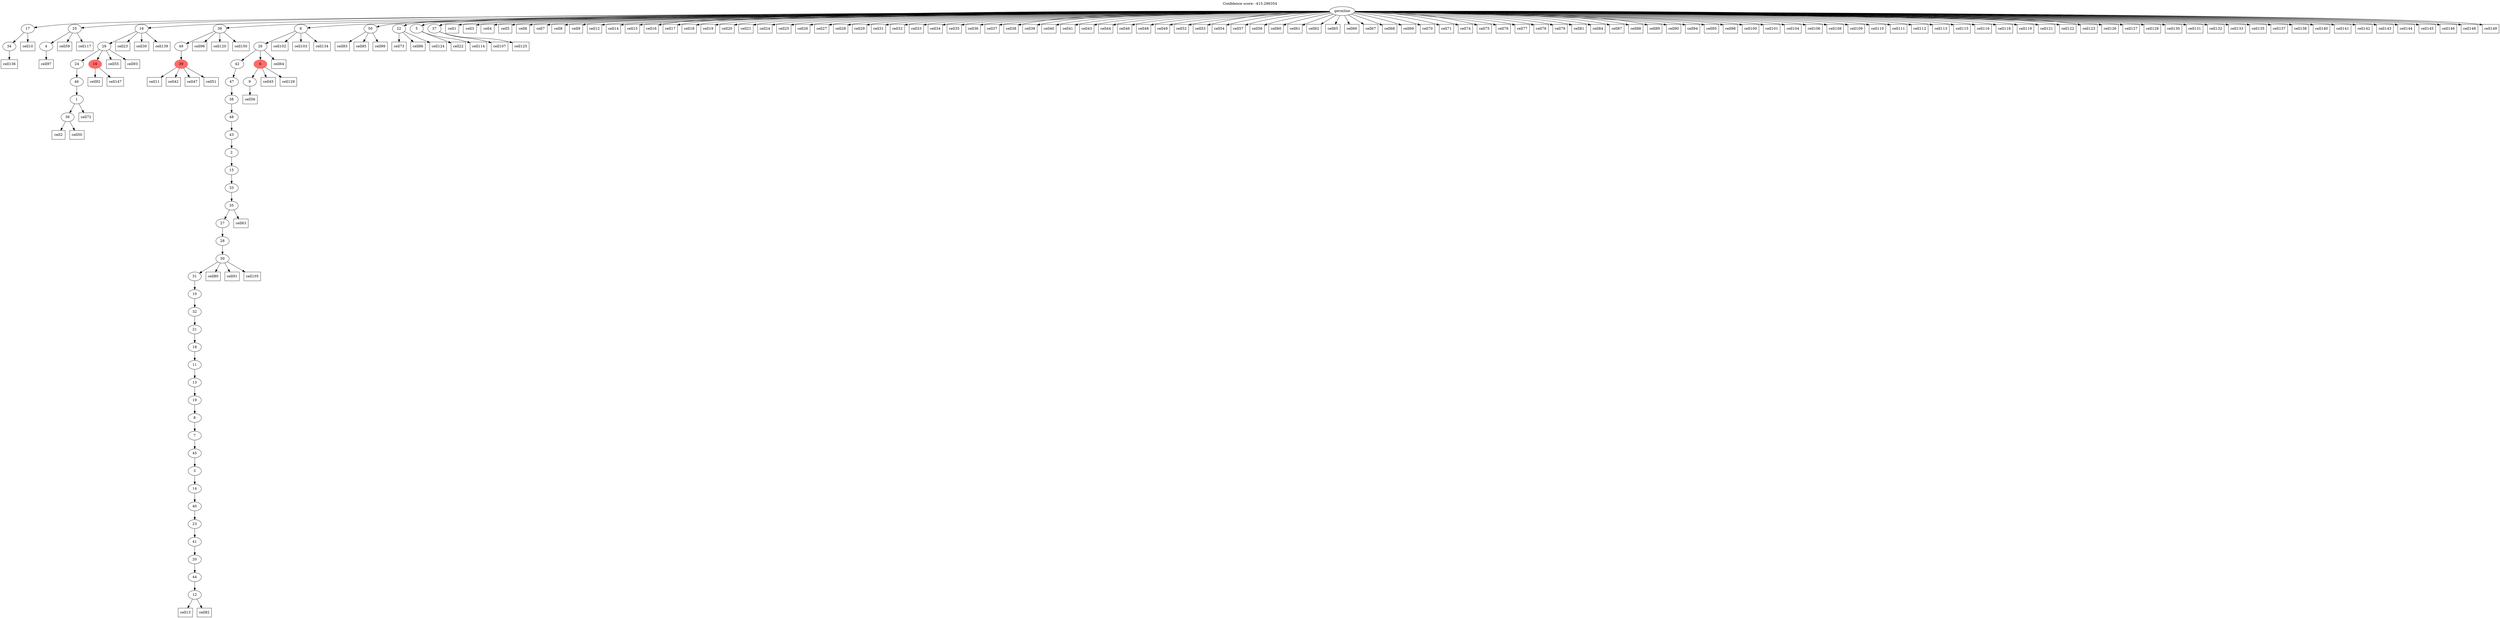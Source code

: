 digraph g {
	"50" -> "51";
	"51" [label="34"];
	"48" -> "49";
	"49" [label="4"];
	"45" -> "46";
	"46" [label="36"];
	"44" -> "45";
	"45" [label="1"];
	"43" -> "44";
	"44" [label="46"];
	"41" -> "42";
	"42" [color=indianred1, style=filled, label="16"];
	"41" -> "43";
	"43" [label="24"];
	"40" -> "41";
	"41" [label="29"];
	"38" -> "39";
	"39" [color=indianred1, style=filled, label="39"];
	"37" -> "38";
	"38" [label="49"];
	"34" -> "35";
	"35" [label="12"];
	"33" -> "34";
	"34" [label="44"];
	"32" -> "33";
	"33" [label="20"];
	"31" -> "32";
	"32" [label="41"];
	"30" -> "31";
	"31" [label="23"];
	"29" -> "30";
	"30" [label="40"];
	"28" -> "29";
	"29" [label="14"];
	"27" -> "28";
	"28" [label="3"];
	"26" -> "27";
	"27" [label="45"];
	"25" -> "26";
	"26" [label="7"];
	"24" -> "25";
	"25" [label="8"];
	"23" -> "24";
	"24" [label="19"];
	"22" -> "23";
	"23" [label="13"];
	"21" -> "22";
	"22" [label="11"];
	"20" -> "21";
	"21" [label="18"];
	"19" -> "20";
	"20" [label="21"];
	"18" -> "19";
	"19" [label="32"];
	"17" -> "18";
	"18" [label="10"];
	"16" -> "17";
	"17" [label="31"];
	"15" -> "16";
	"16" [label="30"];
	"14" -> "15";
	"15" [label="28"];
	"13" -> "14";
	"14" [label="27"];
	"12" -> "13";
	"13" [label="35"];
	"11" -> "12";
	"12" [label="33"];
	"10" -> "11";
	"11" [label="15"];
	"9" -> "10";
	"10" [label="2"];
	"8" -> "9";
	"9" [label="43"];
	"7" -> "8";
	"8" [label="48"];
	"6" -> "7";
	"7" [label="38"];
	"5" -> "6";
	"6" [label="47"];
	"3" -> "4";
	"4" [label="9"];
	"2" -> "3";
	"3" [color=indianred1, style=filled, label="6"];
	"2" -> "5";
	"5" [label="42"];
	"1" -> "2";
	"2" [label="26"];
	"0" -> "1";
	"1" [label="6"];
	"0" -> "36";
	"36" [label="50"];
	"0" -> "37";
	"37" [label="39"];
	"0" -> "40";
	"40" [label="16"];
	"0" -> "47";
	"47" [label="22"];
	"0" -> "48";
	"48" [label="25"];
	"0" -> "50";
	"50" [label="17"];
	"0" -> "52";
	"52" [label="5"];
	"0" -> "53";
	"53" [label="37"];
	"0" [label="germline"];
	"0" -> "cell1";
	"cell1" [shape=box];
	"46" -> "cell2";
	"cell2" [shape=box];
	"0" -> "cell3";
	"cell3" [shape=box];
	"0" -> "cell4";
	"cell4" [shape=box];
	"0" -> "cell5";
	"cell5" [shape=box];
	"0" -> "cell6";
	"cell6" [shape=box];
	"0" -> "cell7";
	"cell7" [shape=box];
	"0" -> "cell8";
	"cell8" [shape=box];
	"0" -> "cell9";
	"cell9" [shape=box];
	"50" -> "cell10";
	"cell10" [shape=box];
	"39" -> "cell11";
	"cell11" [shape=box];
	"0" -> "cell12";
	"cell12" [shape=box];
	"35" -> "cell13";
	"cell13" [shape=box];
	"0" -> "cell14";
	"cell14" [shape=box];
	"0" -> "cell15";
	"cell15" [shape=box];
	"0" -> "cell16";
	"cell16" [shape=box];
	"0" -> "cell17";
	"cell17" [shape=box];
	"0" -> "cell18";
	"cell18" [shape=box];
	"0" -> "cell19";
	"cell19" [shape=box];
	"0" -> "cell20";
	"cell20" [shape=box];
	"0" -> "cell21";
	"cell21" [shape=box];
	"52" -> "cell22";
	"cell22" [shape=box];
	"40" -> "cell23";
	"cell23" [shape=box];
	"0" -> "cell24";
	"cell24" [shape=box];
	"0" -> "cell25";
	"cell25" [shape=box];
	"0" -> "cell26";
	"cell26" [shape=box];
	"0" -> "cell27";
	"cell27" [shape=box];
	"0" -> "cell28";
	"cell28" [shape=box];
	"0" -> "cell29";
	"cell29" [shape=box];
	"40" -> "cell30";
	"cell30" [shape=box];
	"0" -> "cell31";
	"cell31" [shape=box];
	"0" -> "cell32";
	"cell32" [shape=box];
	"0" -> "cell33";
	"cell33" [shape=box];
	"0" -> "cell34";
	"cell34" [shape=box];
	"0" -> "cell35";
	"cell35" [shape=box];
	"0" -> "cell36";
	"cell36" [shape=box];
	"0" -> "cell37";
	"cell37" [shape=box];
	"0" -> "cell38";
	"cell38" [shape=box];
	"0" -> "cell39";
	"cell39" [shape=box];
	"0" -> "cell40";
	"cell40" [shape=box];
	"0" -> "cell41";
	"cell41" [shape=box];
	"39" -> "cell42";
	"cell42" [shape=box];
	"0" -> "cell43";
	"cell43" [shape=box];
	"0" -> "cell44";
	"cell44" [shape=box];
	"3" -> "cell45";
	"cell45" [shape=box];
	"0" -> "cell46";
	"cell46" [shape=box];
	"39" -> "cell47";
	"cell47" [shape=box];
	"0" -> "cell48";
	"cell48" [shape=box];
	"0" -> "cell49";
	"cell49" [shape=box];
	"46" -> "cell50";
	"cell50" [shape=box];
	"39" -> "cell51";
	"cell51" [shape=box];
	"0" -> "cell52";
	"cell52" [shape=box];
	"0" -> "cell53";
	"cell53" [shape=box];
	"0" -> "cell54";
	"cell54" [shape=box];
	"41" -> "cell55";
	"cell55" [shape=box];
	"4" -> "cell56";
	"cell56" [shape=box];
	"0" -> "cell57";
	"cell57" [shape=box];
	"0" -> "cell58";
	"cell58" [shape=box];
	"48" -> "cell59";
	"cell59" [shape=box];
	"0" -> "cell60";
	"cell60" [shape=box];
	"0" -> "cell61";
	"cell61" [shape=box];
	"0" -> "cell62";
	"cell62" [shape=box];
	"13" -> "cell63";
	"cell63" [shape=box];
	"2" -> "cell64";
	"cell64" [shape=box];
	"0" -> "cell65";
	"cell65" [shape=box];
	"0" -> "cell66";
	"cell66" [shape=box];
	"0" -> "cell67";
	"cell67" [shape=box];
	"0" -> "cell68";
	"cell68" [shape=box];
	"0" -> "cell69";
	"cell69" [shape=box];
	"0" -> "cell70";
	"cell70" [shape=box];
	"0" -> "cell71";
	"cell71" [shape=box];
	"45" -> "cell72";
	"cell72" [shape=box];
	"47" -> "cell73";
	"cell73" [shape=box];
	"0" -> "cell74";
	"cell74" [shape=box];
	"0" -> "cell75";
	"cell75" [shape=box];
	"0" -> "cell76";
	"cell76" [shape=box];
	"0" -> "cell77";
	"cell77" [shape=box];
	"0" -> "cell78";
	"cell78" [shape=box];
	"0" -> "cell79";
	"cell79" [shape=box];
	"16" -> "cell80";
	"cell80" [shape=box];
	"0" -> "cell81";
	"cell81" [shape=box];
	"35" -> "cell82";
	"cell82" [shape=box];
	"36" -> "cell83";
	"cell83" [shape=box];
	"0" -> "cell84";
	"cell84" [shape=box];
	"36" -> "cell85";
	"cell85" [shape=box];
	"47" -> "cell86";
	"cell86" [shape=box];
	"0" -> "cell87";
	"cell87" [shape=box];
	"0" -> "cell88";
	"cell88" [shape=box];
	"0" -> "cell89";
	"cell89" [shape=box];
	"0" -> "cell90";
	"cell90" [shape=box];
	"16" -> "cell91";
	"cell91" [shape=box];
	"42" -> "cell92";
	"cell92" [shape=box];
	"41" -> "cell93";
	"cell93" [shape=box];
	"0" -> "cell94";
	"cell94" [shape=box];
	"0" -> "cell95";
	"cell95" [shape=box];
	"37" -> "cell96";
	"cell96" [shape=box];
	"49" -> "cell97";
	"cell97" [shape=box];
	"0" -> "cell98";
	"cell98" [shape=box];
	"36" -> "cell99";
	"cell99" [shape=box];
	"0" -> "cell100";
	"cell100" [shape=box];
	"0" -> "cell101";
	"cell101" [shape=box];
	"1" -> "cell102";
	"cell102" [shape=box];
	"1" -> "cell103";
	"cell103" [shape=box];
	"0" -> "cell104";
	"cell104" [shape=box];
	"16" -> "cell105";
	"cell105" [shape=box];
	"0" -> "cell106";
	"cell106" [shape=box];
	"53" -> "cell107";
	"cell107" [shape=box];
	"0" -> "cell108";
	"cell108" [shape=box];
	"0" -> "cell109";
	"cell109" [shape=box];
	"0" -> "cell110";
	"cell110" [shape=box];
	"0" -> "cell111";
	"cell111" [shape=box];
	"0" -> "cell112";
	"cell112" [shape=box];
	"0" -> "cell113";
	"cell113" [shape=box];
	"52" -> "cell114";
	"cell114" [shape=box];
	"0" -> "cell115";
	"cell115" [shape=box];
	"0" -> "cell116";
	"cell116" [shape=box];
	"48" -> "cell117";
	"cell117" [shape=box];
	"0" -> "cell118";
	"cell118" [shape=box];
	"0" -> "cell119";
	"cell119" [shape=box];
	"37" -> "cell120";
	"cell120" [shape=box];
	"0" -> "cell121";
	"cell121" [shape=box];
	"0" -> "cell122";
	"cell122" [shape=box];
	"0" -> "cell123";
	"cell123" [shape=box];
	"47" -> "cell124";
	"cell124" [shape=box];
	"53" -> "cell125";
	"cell125" [shape=box];
	"0" -> "cell126";
	"cell126" [shape=box];
	"0" -> "cell127";
	"cell127" [shape=box];
	"0" -> "cell128";
	"cell128" [shape=box];
	"3" -> "cell129";
	"cell129" [shape=box];
	"0" -> "cell130";
	"cell130" [shape=box];
	"0" -> "cell131";
	"cell131" [shape=box];
	"0" -> "cell132";
	"cell132" [shape=box];
	"0" -> "cell133";
	"cell133" [shape=box];
	"1" -> "cell134";
	"cell134" [shape=box];
	"0" -> "cell135";
	"cell135" [shape=box];
	"51" -> "cell136";
	"cell136" [shape=box];
	"0" -> "cell137";
	"cell137" [shape=box];
	"0" -> "cell138";
	"cell138" [shape=box];
	"40" -> "cell139";
	"cell139" [shape=box];
	"0" -> "cell140";
	"cell140" [shape=box];
	"0" -> "cell141";
	"cell141" [shape=box];
	"0" -> "cell142";
	"cell142" [shape=box];
	"0" -> "cell143";
	"cell143" [shape=box];
	"0" -> "cell144";
	"cell144" [shape=box];
	"0" -> "cell145";
	"cell145" [shape=box];
	"0" -> "cell146";
	"cell146" [shape=box];
	"42" -> "cell147";
	"cell147" [shape=box];
	"0" -> "cell148";
	"cell148" [shape=box];
	"0" -> "cell149";
	"cell149" [shape=box];
	"37" -> "cell150";
	"cell150" [shape=box];
	labelloc="t";
	label="Confidence score: -415.296354";
}
